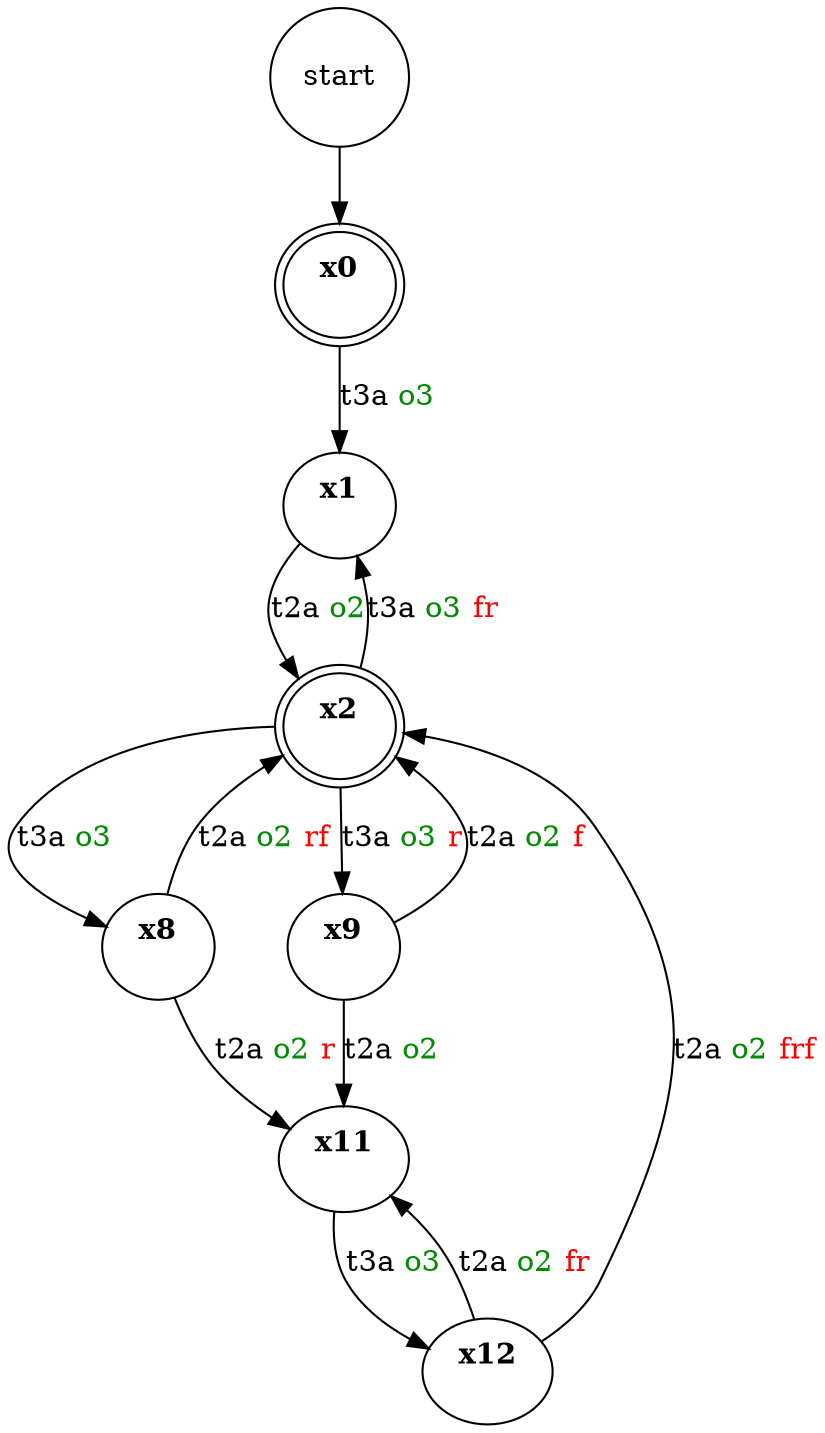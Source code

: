 digraph SpazioComportamentale {
    // NODI
    start[shape="circle"]
	nx0 [label=<<b>x0</b><br/> > peripheries=2]
	nx1 [label=<<b>x1</b><br/> > ]
	nx2 [label=<<b>x2</b><br/> > peripheries=2]
	nx8 [label=<<b>x8</b><br/> > ]
	nx9 [label=<<b>x9</b><br/> > ]
	nx11 [label=<<b>x11</b><br/> > ]
	nx12 [label=<<b>x12</b><br/> > ]

    // ARCHI
    start	->	nx0
	nx0	->	nx1 [label=<t3a <font color="green4">o3</font>>]
	nx1	->	nx2 [label=<t2a <font color="green4">o2</font>>]
	nx2	->	nx1 [label=<t3a <font color="green4">o3</font> <font color="red">fr</font>>]
	nx2	->	nx8 [label=<t3a <font color="green4">o3</font>>]
	nx2	->	nx9 [label=<t3a <font color="green4">o3</font> <font color="red">r</font>>]
	nx8	->	nx2 [label=<t2a <font color="green4">o2</font> <font color="red">rf</font>>]
	nx8	->	nx11 [label=<t2a <font color="green4">o2</font> <font color="red">r</font>>]
	nx9	->	nx2 [label=<t2a <font color="green4">o2</font> <font color="red">f</font>>]
	nx9	->	nx11 [label=<t2a <font color="green4">o2</font>>]
	nx11	->	nx12 [label=<t3a <font color="green4">o3</font>>]
	nx12	->	nx2 [label=<t2a <font color="green4">o2</font> <font color="red">frf</font>>]
	nx12	->	nx11 [label=<t2a <font color="green4">o2</font> <font color="red">fr</font>>]
}
